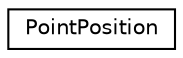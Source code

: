 digraph "Graphical Class Hierarchy"
{
  edge [fontname="Helvetica",fontsize="10",labelfontname="Helvetica",labelfontsize="10"];
  node [fontname="Helvetica",fontsize="10",shape=record];
  rankdir="LR";
  Node0 [label="PointPosition",height=0.2,width=0.4,color="black", fillcolor="white", style="filled",URL="$struct_point_position.html",tooltip="The PointPosition struct Position of point on the facet (uses in &#39;inFacet&#39; function) ..."];
}
